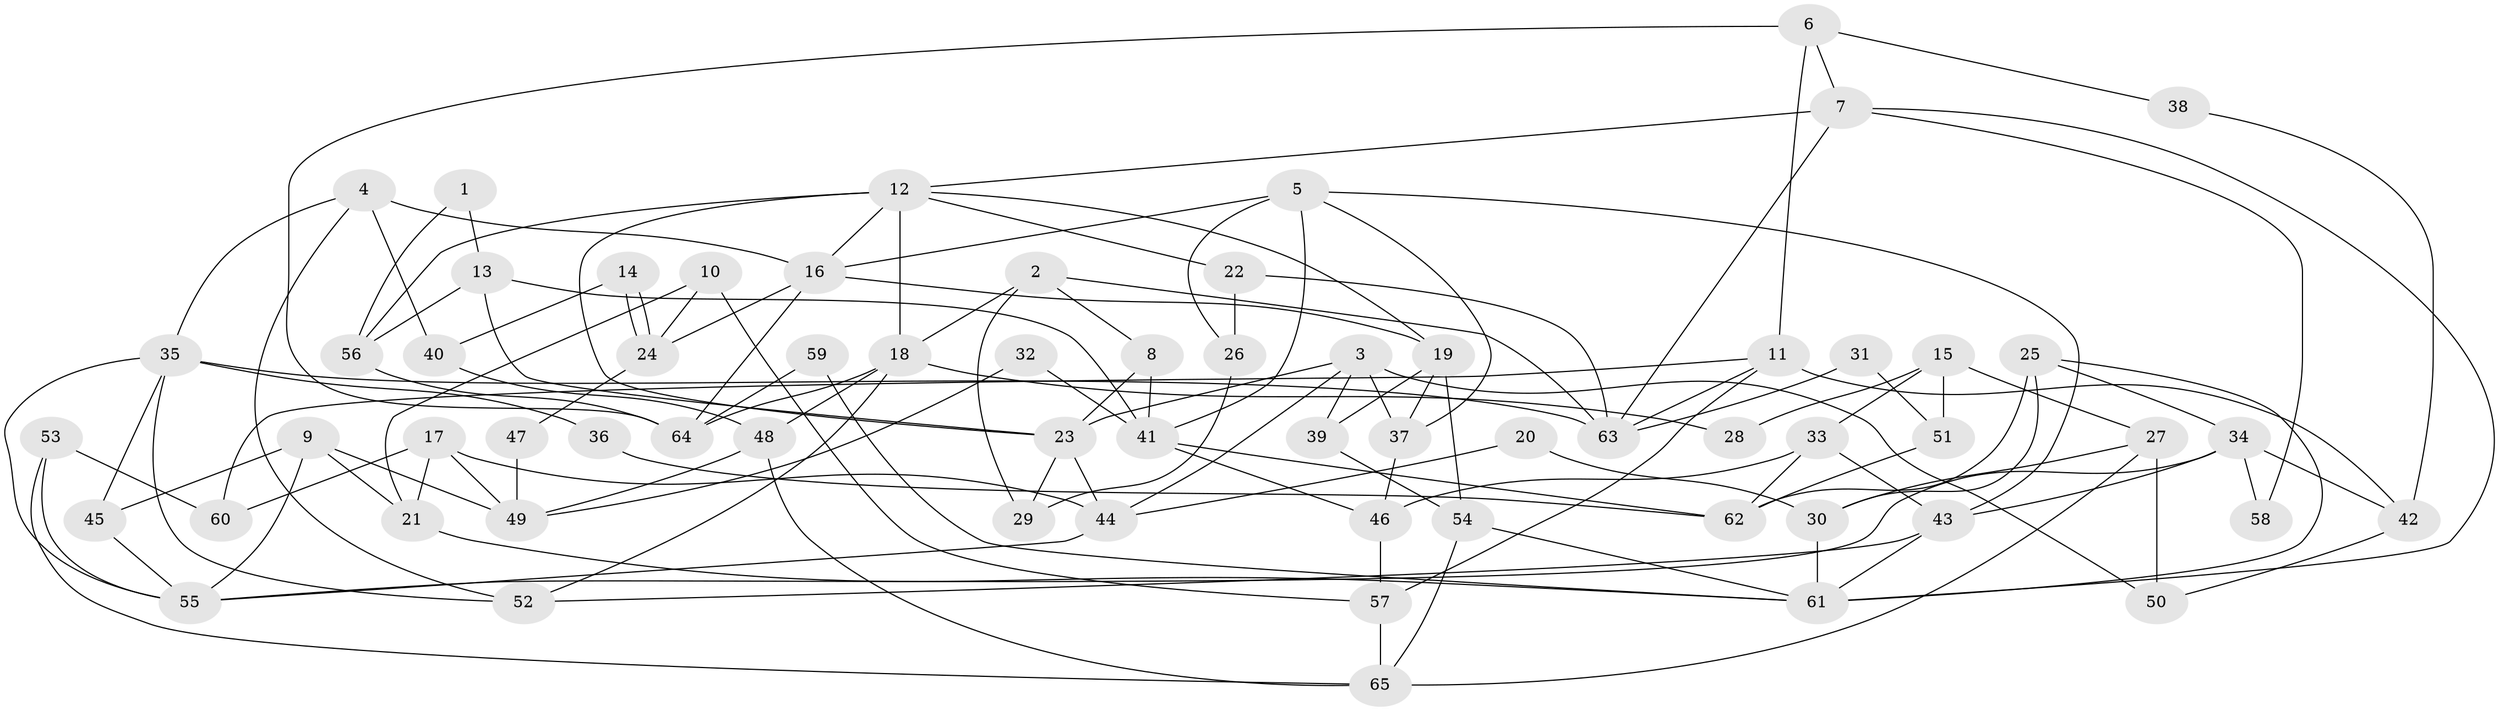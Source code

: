 // coarse degree distribution, {4: 0.18181818181818182, 9: 0.06060606060606061, 7: 0.06060606060606061, 10: 0.06060606060606061, 6: 0.06060606060606061, 2: 0.21212121212121213, 8: 0.030303030303030304, 5: 0.15151515151515152, 3: 0.15151515151515152, 12: 0.030303030303030304}
// Generated by graph-tools (version 1.1) at 2025/51/03/04/25 22:51:19]
// undirected, 65 vertices, 130 edges
graph export_dot {
  node [color=gray90,style=filled];
  1;
  2;
  3;
  4;
  5;
  6;
  7;
  8;
  9;
  10;
  11;
  12;
  13;
  14;
  15;
  16;
  17;
  18;
  19;
  20;
  21;
  22;
  23;
  24;
  25;
  26;
  27;
  28;
  29;
  30;
  31;
  32;
  33;
  34;
  35;
  36;
  37;
  38;
  39;
  40;
  41;
  42;
  43;
  44;
  45;
  46;
  47;
  48;
  49;
  50;
  51;
  52;
  53;
  54;
  55;
  56;
  57;
  58;
  59;
  60;
  61;
  62;
  63;
  64;
  65;
  1 -- 13;
  1 -- 56;
  2 -- 29;
  2 -- 18;
  2 -- 8;
  2 -- 63;
  3 -- 50;
  3 -- 23;
  3 -- 37;
  3 -- 39;
  3 -- 44;
  4 -- 35;
  4 -- 16;
  4 -- 40;
  4 -- 52;
  5 -- 37;
  5 -- 16;
  5 -- 26;
  5 -- 41;
  5 -- 43;
  6 -- 11;
  6 -- 7;
  6 -- 38;
  6 -- 64;
  7 -- 63;
  7 -- 61;
  7 -- 12;
  7 -- 58;
  8 -- 41;
  8 -- 23;
  9 -- 21;
  9 -- 55;
  9 -- 45;
  9 -- 49;
  10 -- 57;
  10 -- 24;
  10 -- 21;
  11 -- 63;
  11 -- 57;
  11 -- 42;
  11 -- 60;
  12 -- 18;
  12 -- 16;
  12 -- 19;
  12 -- 22;
  12 -- 23;
  12 -- 56;
  13 -- 41;
  13 -- 23;
  13 -- 56;
  14 -- 40;
  14 -- 24;
  14 -- 24;
  15 -- 27;
  15 -- 33;
  15 -- 28;
  15 -- 51;
  16 -- 64;
  16 -- 19;
  16 -- 24;
  17 -- 44;
  17 -- 60;
  17 -- 21;
  17 -- 49;
  18 -- 52;
  18 -- 64;
  18 -- 28;
  18 -- 48;
  19 -- 37;
  19 -- 39;
  19 -- 54;
  20 -- 30;
  20 -- 44;
  21 -- 61;
  22 -- 63;
  22 -- 26;
  23 -- 29;
  23 -- 44;
  24 -- 47;
  25 -- 61;
  25 -- 34;
  25 -- 30;
  25 -- 62;
  26 -- 29;
  27 -- 30;
  27 -- 65;
  27 -- 50;
  30 -- 61;
  31 -- 51;
  31 -- 63;
  32 -- 49;
  32 -- 41;
  33 -- 62;
  33 -- 43;
  33 -- 46;
  34 -- 43;
  34 -- 55;
  34 -- 42;
  34 -- 58;
  35 -- 55;
  35 -- 52;
  35 -- 36;
  35 -- 45;
  35 -- 63;
  36 -- 62;
  37 -- 46;
  38 -- 42;
  39 -- 54;
  40 -- 48;
  41 -- 46;
  41 -- 62;
  42 -- 50;
  43 -- 61;
  43 -- 52;
  44 -- 55;
  45 -- 55;
  46 -- 57;
  47 -- 49;
  48 -- 49;
  48 -- 65;
  51 -- 62;
  53 -- 65;
  53 -- 55;
  53 -- 60;
  54 -- 61;
  54 -- 65;
  56 -- 64;
  57 -- 65;
  59 -- 61;
  59 -- 64;
}
